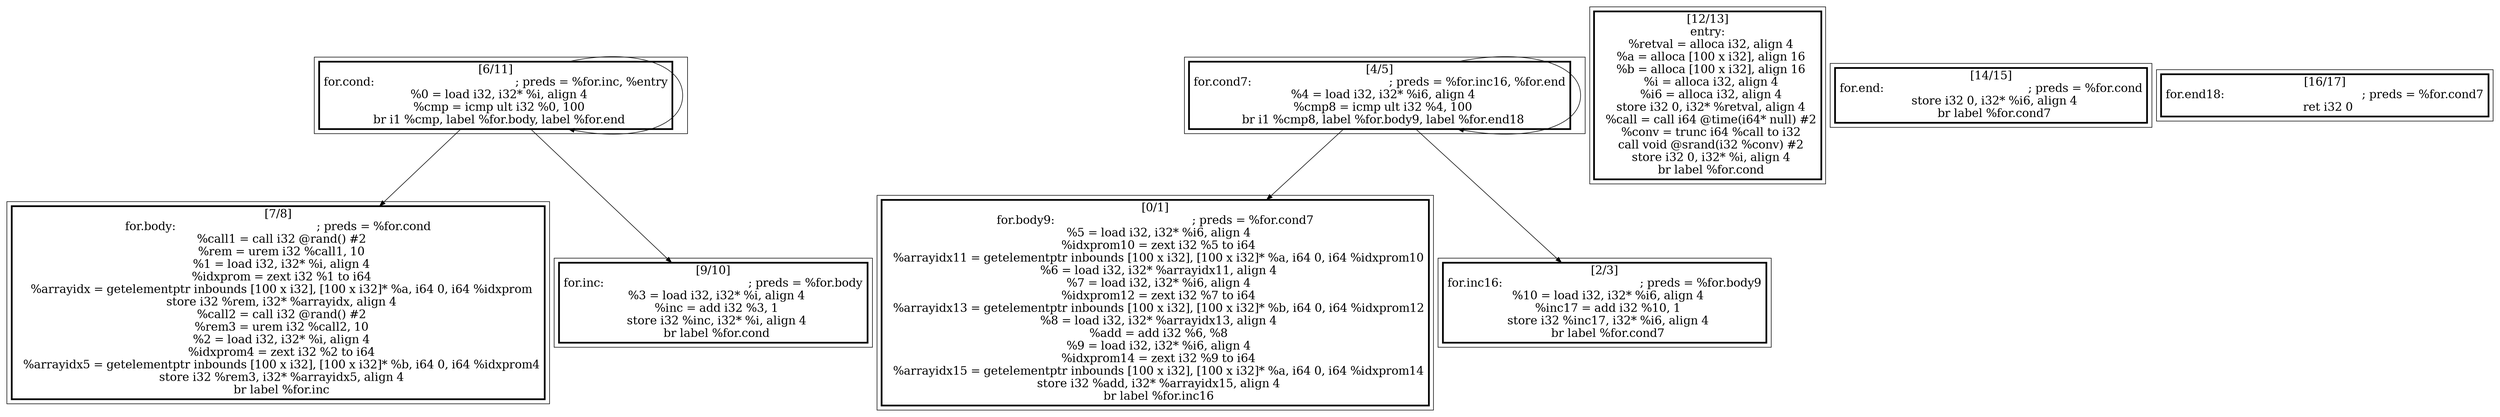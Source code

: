 
digraph G {



node42->node39 [ ]
node42->node44 [ ]
node42->node42 [ ]
node41->node41 [ ]
node41->node36 [ ]
node41->node37 [ ]


subgraph cluster8 {


node44 [penwidth=3.0,fontsize=20,shape=rectangle,label="[9/10]
for.inc:                                          ; preds = %for.body
  %3 = load i32, i32* %i, align 4
  %inc = add i32 %3, 1
  store i32 %inc, i32* %i, align 4
  br label %for.cond
" ]



}

subgraph cluster7 {


node43 [penwidth=3.0,fontsize=20,shape=rectangle,label="[12/13]
entry:
  %retval = alloca i32, align 4
  %a = alloca [100 x i32], align 16
  %b = alloca [100 x i32], align 16
  %i = alloca i32, align 4
  %i6 = alloca i32, align 4
  store i32 0, i32* %retval, align 4
  %call = call i64 @time(i64* null) #2
  %conv = trunc i64 %call to i32
  call void @srand(i32 %conv) #2
  store i32 0, i32* %i, align 4
  br label %for.cond
" ]



}

subgraph cluster6 {


node42 [penwidth=3.0,fontsize=20,shape=rectangle,label="[6/11]
for.cond:                                         ; preds = %for.inc, %entry
  %0 = load i32, i32* %i, align 4
  %cmp = icmp ult i32 %0, 100
  br i1 %cmp, label %for.body, label %for.end
" ]



}

subgraph cluster0 {


node36 [penwidth=3.0,fontsize=20,shape=rectangle,label="[0/1]
for.body9:                                        ; preds = %for.cond7
  %5 = load i32, i32* %i6, align 4
  %idxprom10 = zext i32 %5 to i64
  %arrayidx11 = getelementptr inbounds [100 x i32], [100 x i32]* %a, i64 0, i64 %idxprom10
  %6 = load i32, i32* %arrayidx11, align 4
  %7 = load i32, i32* %i6, align 4
  %idxprom12 = zext i32 %7 to i64
  %arrayidx13 = getelementptr inbounds [100 x i32], [100 x i32]* %b, i64 0, i64 %idxprom12
  %8 = load i32, i32* %arrayidx13, align 4
  %add = add i32 %6, %8
  %9 = load i32, i32* %i6, align 4
  %idxprom14 = zext i32 %9 to i64
  %arrayidx15 = getelementptr inbounds [100 x i32], [100 x i32]* %a, i64 0, i64 %idxprom14
  store i32 %add, i32* %arrayidx15, align 4
  br label %for.inc16
" ]



}

subgraph cluster5 {


node41 [penwidth=3.0,fontsize=20,shape=rectangle,label="[4/5]
for.cond7:                                        ; preds = %for.inc16, %for.end
  %4 = load i32, i32* %i6, align 4
  %cmp8 = icmp ult i32 %4, 100
  br i1 %cmp8, label %for.body9, label %for.end18
" ]



}

subgraph cluster1 {


node37 [penwidth=3.0,fontsize=20,shape=rectangle,label="[2/3]
for.inc16:                                        ; preds = %for.body9
  %10 = load i32, i32* %i6, align 4
  %inc17 = add i32 %10, 1
  store i32 %inc17, i32* %i6, align 4
  br label %for.cond7
" ]



}

subgraph cluster2 {


node38 [penwidth=3.0,fontsize=20,shape=rectangle,label="[14/15]
for.end:                                          ; preds = %for.cond
  store i32 0, i32* %i6, align 4
  br label %for.cond7
" ]



}

subgraph cluster3 {


node39 [penwidth=3.0,fontsize=20,shape=rectangle,label="[7/8]
for.body:                                         ; preds = %for.cond
  %call1 = call i32 @rand() #2
  %rem = urem i32 %call1, 10
  %1 = load i32, i32* %i, align 4
  %idxprom = zext i32 %1 to i64
  %arrayidx = getelementptr inbounds [100 x i32], [100 x i32]* %a, i64 0, i64 %idxprom
  store i32 %rem, i32* %arrayidx, align 4
  %call2 = call i32 @rand() #2
  %rem3 = urem i32 %call2, 10
  %2 = load i32, i32* %i, align 4
  %idxprom4 = zext i32 %2 to i64
  %arrayidx5 = getelementptr inbounds [100 x i32], [100 x i32]* %b, i64 0, i64 %idxprom4
  store i32 %rem3, i32* %arrayidx5, align 4
  br label %for.inc
" ]



}

subgraph cluster4 {


node40 [penwidth=3.0,fontsize=20,shape=rectangle,label="[16/17]
for.end18:                                        ; preds = %for.cond7
  ret i32 0
" ]



}

}
